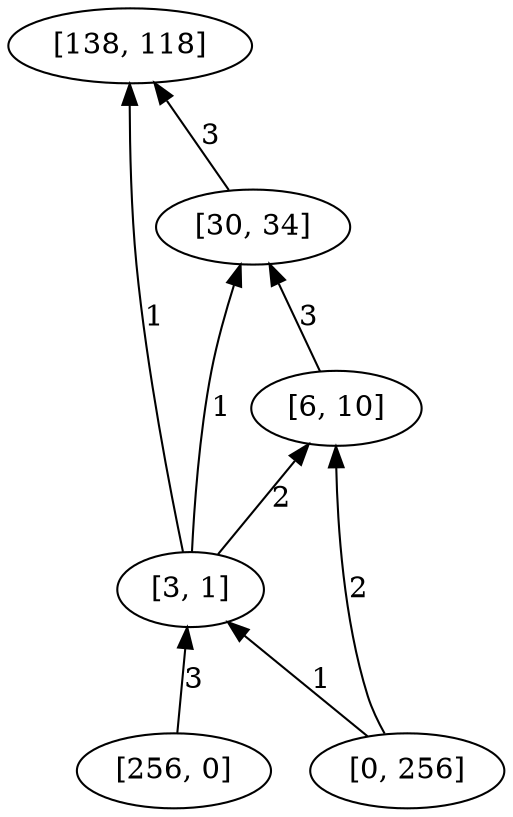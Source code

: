 digraph "DD" { 
rankdir = "BT" 
graph [ ordering = "out"];
5001 -> 4[label = "3"];
5002 -> 3[label = "2"];
5002 -> 4[label = "1"];
2 -> 1[label = "3"];
3 -> 2[label = "3"];
4 -> 1[label = "1"];
4 -> 2[label = "1"];
4 -> 3[label = "2"];
5001 [label = "[256, 0]",  shape = oval]
5002 [label = "[0, 256]",  shape = oval]
1 [label = "[138, 118]",  shape = oval]
2 [label = "[30, 34]",  shape = oval]
3 [label = "[6, 10]",  shape = oval]
4 [label = "[3, 1]",  shape = oval]
}
